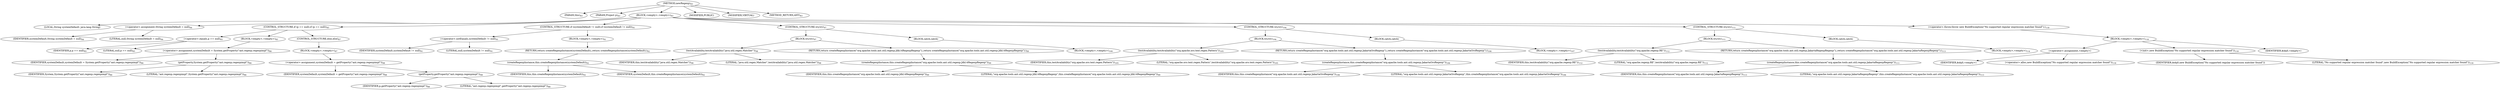 digraph "newRegexp" {  
"36" [label = <(METHOD,newRegexp)<SUB>83</SUB>> ]
"6" [label = <(PARAM,this)<SUB>83</SUB>> ]
"37" [label = <(PARAM,Project p)<SUB>83</SUB>> ]
"38" [label = <(BLOCK,&lt;empty&gt;,&lt;empty&gt;)<SUB>83</SUB>> ]
"39" [label = <(LOCAL,String systemDefault: java.lang.String)> ]
"40" [label = <(&lt;operator&gt;.assignment,String systemDefault = null)<SUB>84</SUB>> ]
"41" [label = <(IDENTIFIER,systemDefault,String systemDefault = null)<SUB>84</SUB>> ]
"42" [label = <(LITERAL,null,String systemDefault = null)<SUB>84</SUB>> ]
"43" [label = <(CONTROL_STRUCTURE,if (p == null),if (p == null))<SUB>85</SUB>> ]
"44" [label = <(&lt;operator&gt;.equals,p == null)<SUB>85</SUB>> ]
"45" [label = <(IDENTIFIER,p,p == null)<SUB>85</SUB>> ]
"46" [label = <(LITERAL,null,p == null)<SUB>85</SUB>> ]
"47" [label = <(BLOCK,&lt;empty&gt;,&lt;empty&gt;)<SUB>85</SUB>> ]
"48" [label = <(&lt;operator&gt;.assignment,systemDefault = System.getProperty(&quot;ant.regexp.regexpimpl&quot;))<SUB>86</SUB>> ]
"49" [label = <(IDENTIFIER,systemDefault,systemDefault = System.getProperty(&quot;ant.regexp.regexpimpl&quot;))<SUB>86</SUB>> ]
"50" [label = <(getProperty,System.getProperty(&quot;ant.regexp.regexpimpl&quot;))<SUB>86</SUB>> ]
"51" [label = <(IDENTIFIER,System,System.getProperty(&quot;ant.regexp.regexpimpl&quot;))<SUB>86</SUB>> ]
"52" [label = <(LITERAL,&quot;ant.regexp.regexpimpl&quot;,System.getProperty(&quot;ant.regexp.regexpimpl&quot;))<SUB>86</SUB>> ]
"53" [label = <(CONTROL_STRUCTURE,else,else)<SUB>87</SUB>> ]
"54" [label = <(BLOCK,&lt;empty&gt;,&lt;empty&gt;)<SUB>87</SUB>> ]
"55" [label = <(&lt;operator&gt;.assignment,systemDefault = getProperty(&quot;ant.regexp.regexpimpl&quot;))<SUB>88</SUB>> ]
"56" [label = <(IDENTIFIER,systemDefault,systemDefault = getProperty(&quot;ant.regexp.regexpimpl&quot;))<SUB>88</SUB>> ]
"57" [label = <(getProperty,getProperty(&quot;ant.regexp.regexpimpl&quot;))<SUB>88</SUB>> ]
"58" [label = <(IDENTIFIER,p,getProperty(&quot;ant.regexp.regexpimpl&quot;))<SUB>88</SUB>> ]
"59" [label = <(LITERAL,&quot;ant.regexp.regexpimpl&quot;,getProperty(&quot;ant.regexp.regexpimpl&quot;))<SUB>88</SUB>> ]
"60" [label = <(CONTROL_STRUCTURE,if (systemDefault != null),if (systemDefault != null))<SUB>91</SUB>> ]
"61" [label = <(&lt;operator&gt;.notEquals,systemDefault != null)<SUB>91</SUB>> ]
"62" [label = <(IDENTIFIER,systemDefault,systemDefault != null)<SUB>91</SUB>> ]
"63" [label = <(LITERAL,null,systemDefault != null)<SUB>91</SUB>> ]
"64" [label = <(BLOCK,&lt;empty&gt;,&lt;empty&gt;)<SUB>91</SUB>> ]
"65" [label = <(RETURN,return createRegexpInstance(systemDefault);,return createRegexpInstance(systemDefault);)<SUB>92</SUB>> ]
"66" [label = <(createRegexpInstance,this.createRegexpInstance(systemDefault))<SUB>92</SUB>> ]
"5" [label = <(IDENTIFIER,this,this.createRegexpInstance(systemDefault))<SUB>92</SUB>> ]
"67" [label = <(IDENTIFIER,systemDefault,this.createRegexpInstance(systemDefault))<SUB>92</SUB>> ]
"68" [label = <(CONTROL_STRUCTURE,try,try)<SUB>97</SUB>> ]
"69" [label = <(BLOCK,try,try)<SUB>97</SUB>> ]
"70" [label = <(testAvailability,testAvailability(&quot;java.util.regex.Matcher&quot;))<SUB>98</SUB>> ]
"7" [label = <(IDENTIFIER,this,testAvailability(&quot;java.util.regex.Matcher&quot;))<SUB>98</SUB>> ]
"71" [label = <(LITERAL,&quot;java.util.regex.Matcher&quot;,testAvailability(&quot;java.util.regex.Matcher&quot;))<SUB>98</SUB>> ]
"72" [label = <(RETURN,return createRegexpInstance(&quot;org.apache.tools.ant.util.regexp.Jdk14RegexpRegexp&quot;);,return createRegexpInstance(&quot;org.apache.tools.ant.util.regexp.Jdk14RegexpRegexp&quot;);)<SUB>99</SUB>> ]
"73" [label = <(createRegexpInstance,this.createRegexpInstance(&quot;org.apache.tools.ant.util.regexp.Jdk14RegexpRegexp&quot;))<SUB>99</SUB>> ]
"8" [label = <(IDENTIFIER,this,this.createRegexpInstance(&quot;org.apache.tools.ant.util.regexp.Jdk14RegexpRegexp&quot;))<SUB>99</SUB>> ]
"74" [label = <(LITERAL,&quot;org.apache.tools.ant.util.regexp.Jdk14RegexpRegexp&quot;,this.createRegexpInstance(&quot;org.apache.tools.ant.util.regexp.Jdk14RegexpRegexp&quot;))<SUB>99</SUB>> ]
"75" [label = <(BLOCK,catch,catch)> ]
"76" [label = <(BLOCK,&lt;empty&gt;,&lt;empty&gt;)<SUB>100</SUB>> ]
"77" [label = <(CONTROL_STRUCTURE,try,try)<SUB>104</SUB>> ]
"78" [label = <(BLOCK,try,try)<SUB>104</SUB>> ]
"79" [label = <(testAvailability,testAvailability(&quot;org.apache.oro.text.regex.Pattern&quot;))<SUB>105</SUB>> ]
"9" [label = <(IDENTIFIER,this,testAvailability(&quot;org.apache.oro.text.regex.Pattern&quot;))<SUB>105</SUB>> ]
"80" [label = <(LITERAL,&quot;org.apache.oro.text.regex.Pattern&quot;,testAvailability(&quot;org.apache.oro.text.regex.Pattern&quot;))<SUB>105</SUB>> ]
"81" [label = <(RETURN,return createRegexpInstance(&quot;org.apache.tools.ant.util.regexp.JakartaOroRegexp&quot;);,return createRegexpInstance(&quot;org.apache.tools.ant.util.regexp.JakartaOroRegexp&quot;);)<SUB>106</SUB>> ]
"82" [label = <(createRegexpInstance,this.createRegexpInstance(&quot;org.apache.tools.ant.util.regexp.JakartaOroRegexp&quot;))<SUB>106</SUB>> ]
"10" [label = <(IDENTIFIER,this,this.createRegexpInstance(&quot;org.apache.tools.ant.util.regexp.JakartaOroRegexp&quot;))<SUB>106</SUB>> ]
"83" [label = <(LITERAL,&quot;org.apache.tools.ant.util.regexp.JakartaOroRegexp&quot;,this.createRegexpInstance(&quot;org.apache.tools.ant.util.regexp.JakartaOroRegexp&quot;))<SUB>106</SUB>> ]
"84" [label = <(BLOCK,catch,catch)> ]
"85" [label = <(BLOCK,&lt;empty&gt;,&lt;empty&gt;)<SUB>107</SUB>> ]
"86" [label = <(CONTROL_STRUCTURE,try,try)<SUB>111</SUB>> ]
"87" [label = <(BLOCK,try,try)<SUB>111</SUB>> ]
"88" [label = <(testAvailability,testAvailability(&quot;org.apache.regexp.RE&quot;))<SUB>112</SUB>> ]
"11" [label = <(IDENTIFIER,this,testAvailability(&quot;org.apache.regexp.RE&quot;))<SUB>112</SUB>> ]
"89" [label = <(LITERAL,&quot;org.apache.regexp.RE&quot;,testAvailability(&quot;org.apache.regexp.RE&quot;))<SUB>112</SUB>> ]
"90" [label = <(RETURN,return createRegexpInstance(&quot;org.apache.tools.ant.util.regexp.JakartaRegexpRegexp&quot;);,return createRegexpInstance(&quot;org.apache.tools.ant.util.regexp.JakartaRegexpRegexp&quot;);)<SUB>113</SUB>> ]
"91" [label = <(createRegexpInstance,this.createRegexpInstance(&quot;org.apache.tools.ant.util.regexp.JakartaRegexpRegexp&quot;))<SUB>113</SUB>> ]
"12" [label = <(IDENTIFIER,this,this.createRegexpInstance(&quot;org.apache.tools.ant.util.regexp.JakartaRegexpRegexp&quot;))<SUB>113</SUB>> ]
"92" [label = <(LITERAL,&quot;org.apache.tools.ant.util.regexp.JakartaRegexpRegexp&quot;,this.createRegexpInstance(&quot;org.apache.tools.ant.util.regexp.JakartaRegexpRegexp&quot;))<SUB>113</SUB>> ]
"93" [label = <(BLOCK,catch,catch)> ]
"94" [label = <(BLOCK,&lt;empty&gt;,&lt;empty&gt;)<SUB>114</SUB>> ]
"95" [label = <(&lt;operator&gt;.throw,throw new BuildException(&quot;No supported regular expression matcher found&quot;);)<SUB>118</SUB>> ]
"96" [label = <(BLOCK,&lt;empty&gt;,&lt;empty&gt;)<SUB>118</SUB>> ]
"97" [label = <(&lt;operator&gt;.assignment,&lt;empty&gt;)> ]
"98" [label = <(IDENTIFIER,$obj0,&lt;empty&gt;)> ]
"99" [label = <(&lt;operator&gt;.alloc,new BuildException(&quot;No supported regular expression matcher found&quot;))<SUB>118</SUB>> ]
"100" [label = <(&lt;init&gt;,new BuildException(&quot;No supported regular expression matcher found&quot;))<SUB>118</SUB>> ]
"101" [label = <(IDENTIFIER,$obj0,new BuildException(&quot;No supported regular expression matcher found&quot;))> ]
"102" [label = <(LITERAL,&quot;No supported regular expression matcher found&quot;,new BuildException(&quot;No supported regular expression matcher found&quot;))<SUB>118</SUB>> ]
"103" [label = <(IDENTIFIER,$obj0,&lt;empty&gt;)> ]
"104" [label = <(MODIFIER,PUBLIC)> ]
"105" [label = <(MODIFIER,VIRTUAL)> ]
"106" [label = <(METHOD_RETURN,ANY)<SUB>83</SUB>> ]
  "36" -> "6" 
  "36" -> "37" 
  "36" -> "38" 
  "36" -> "104" 
  "36" -> "105" 
  "36" -> "106" 
  "38" -> "39" 
  "38" -> "40" 
  "38" -> "43" 
  "38" -> "60" 
  "38" -> "68" 
  "38" -> "77" 
  "38" -> "86" 
  "38" -> "95" 
  "40" -> "41" 
  "40" -> "42" 
  "43" -> "44" 
  "43" -> "47" 
  "43" -> "53" 
  "44" -> "45" 
  "44" -> "46" 
  "47" -> "48" 
  "48" -> "49" 
  "48" -> "50" 
  "50" -> "51" 
  "50" -> "52" 
  "53" -> "54" 
  "54" -> "55" 
  "55" -> "56" 
  "55" -> "57" 
  "57" -> "58" 
  "57" -> "59" 
  "60" -> "61" 
  "60" -> "64" 
  "61" -> "62" 
  "61" -> "63" 
  "64" -> "65" 
  "65" -> "66" 
  "66" -> "5" 
  "66" -> "67" 
  "68" -> "69" 
  "68" -> "75" 
  "69" -> "70" 
  "69" -> "72" 
  "70" -> "7" 
  "70" -> "71" 
  "72" -> "73" 
  "73" -> "8" 
  "73" -> "74" 
  "75" -> "76" 
  "77" -> "78" 
  "77" -> "84" 
  "78" -> "79" 
  "78" -> "81" 
  "79" -> "9" 
  "79" -> "80" 
  "81" -> "82" 
  "82" -> "10" 
  "82" -> "83" 
  "84" -> "85" 
  "86" -> "87" 
  "86" -> "93" 
  "87" -> "88" 
  "87" -> "90" 
  "88" -> "11" 
  "88" -> "89" 
  "90" -> "91" 
  "91" -> "12" 
  "91" -> "92" 
  "93" -> "94" 
  "95" -> "96" 
  "96" -> "97" 
  "96" -> "100" 
  "96" -> "103" 
  "97" -> "98" 
  "97" -> "99" 
  "100" -> "101" 
  "100" -> "102" 
}
